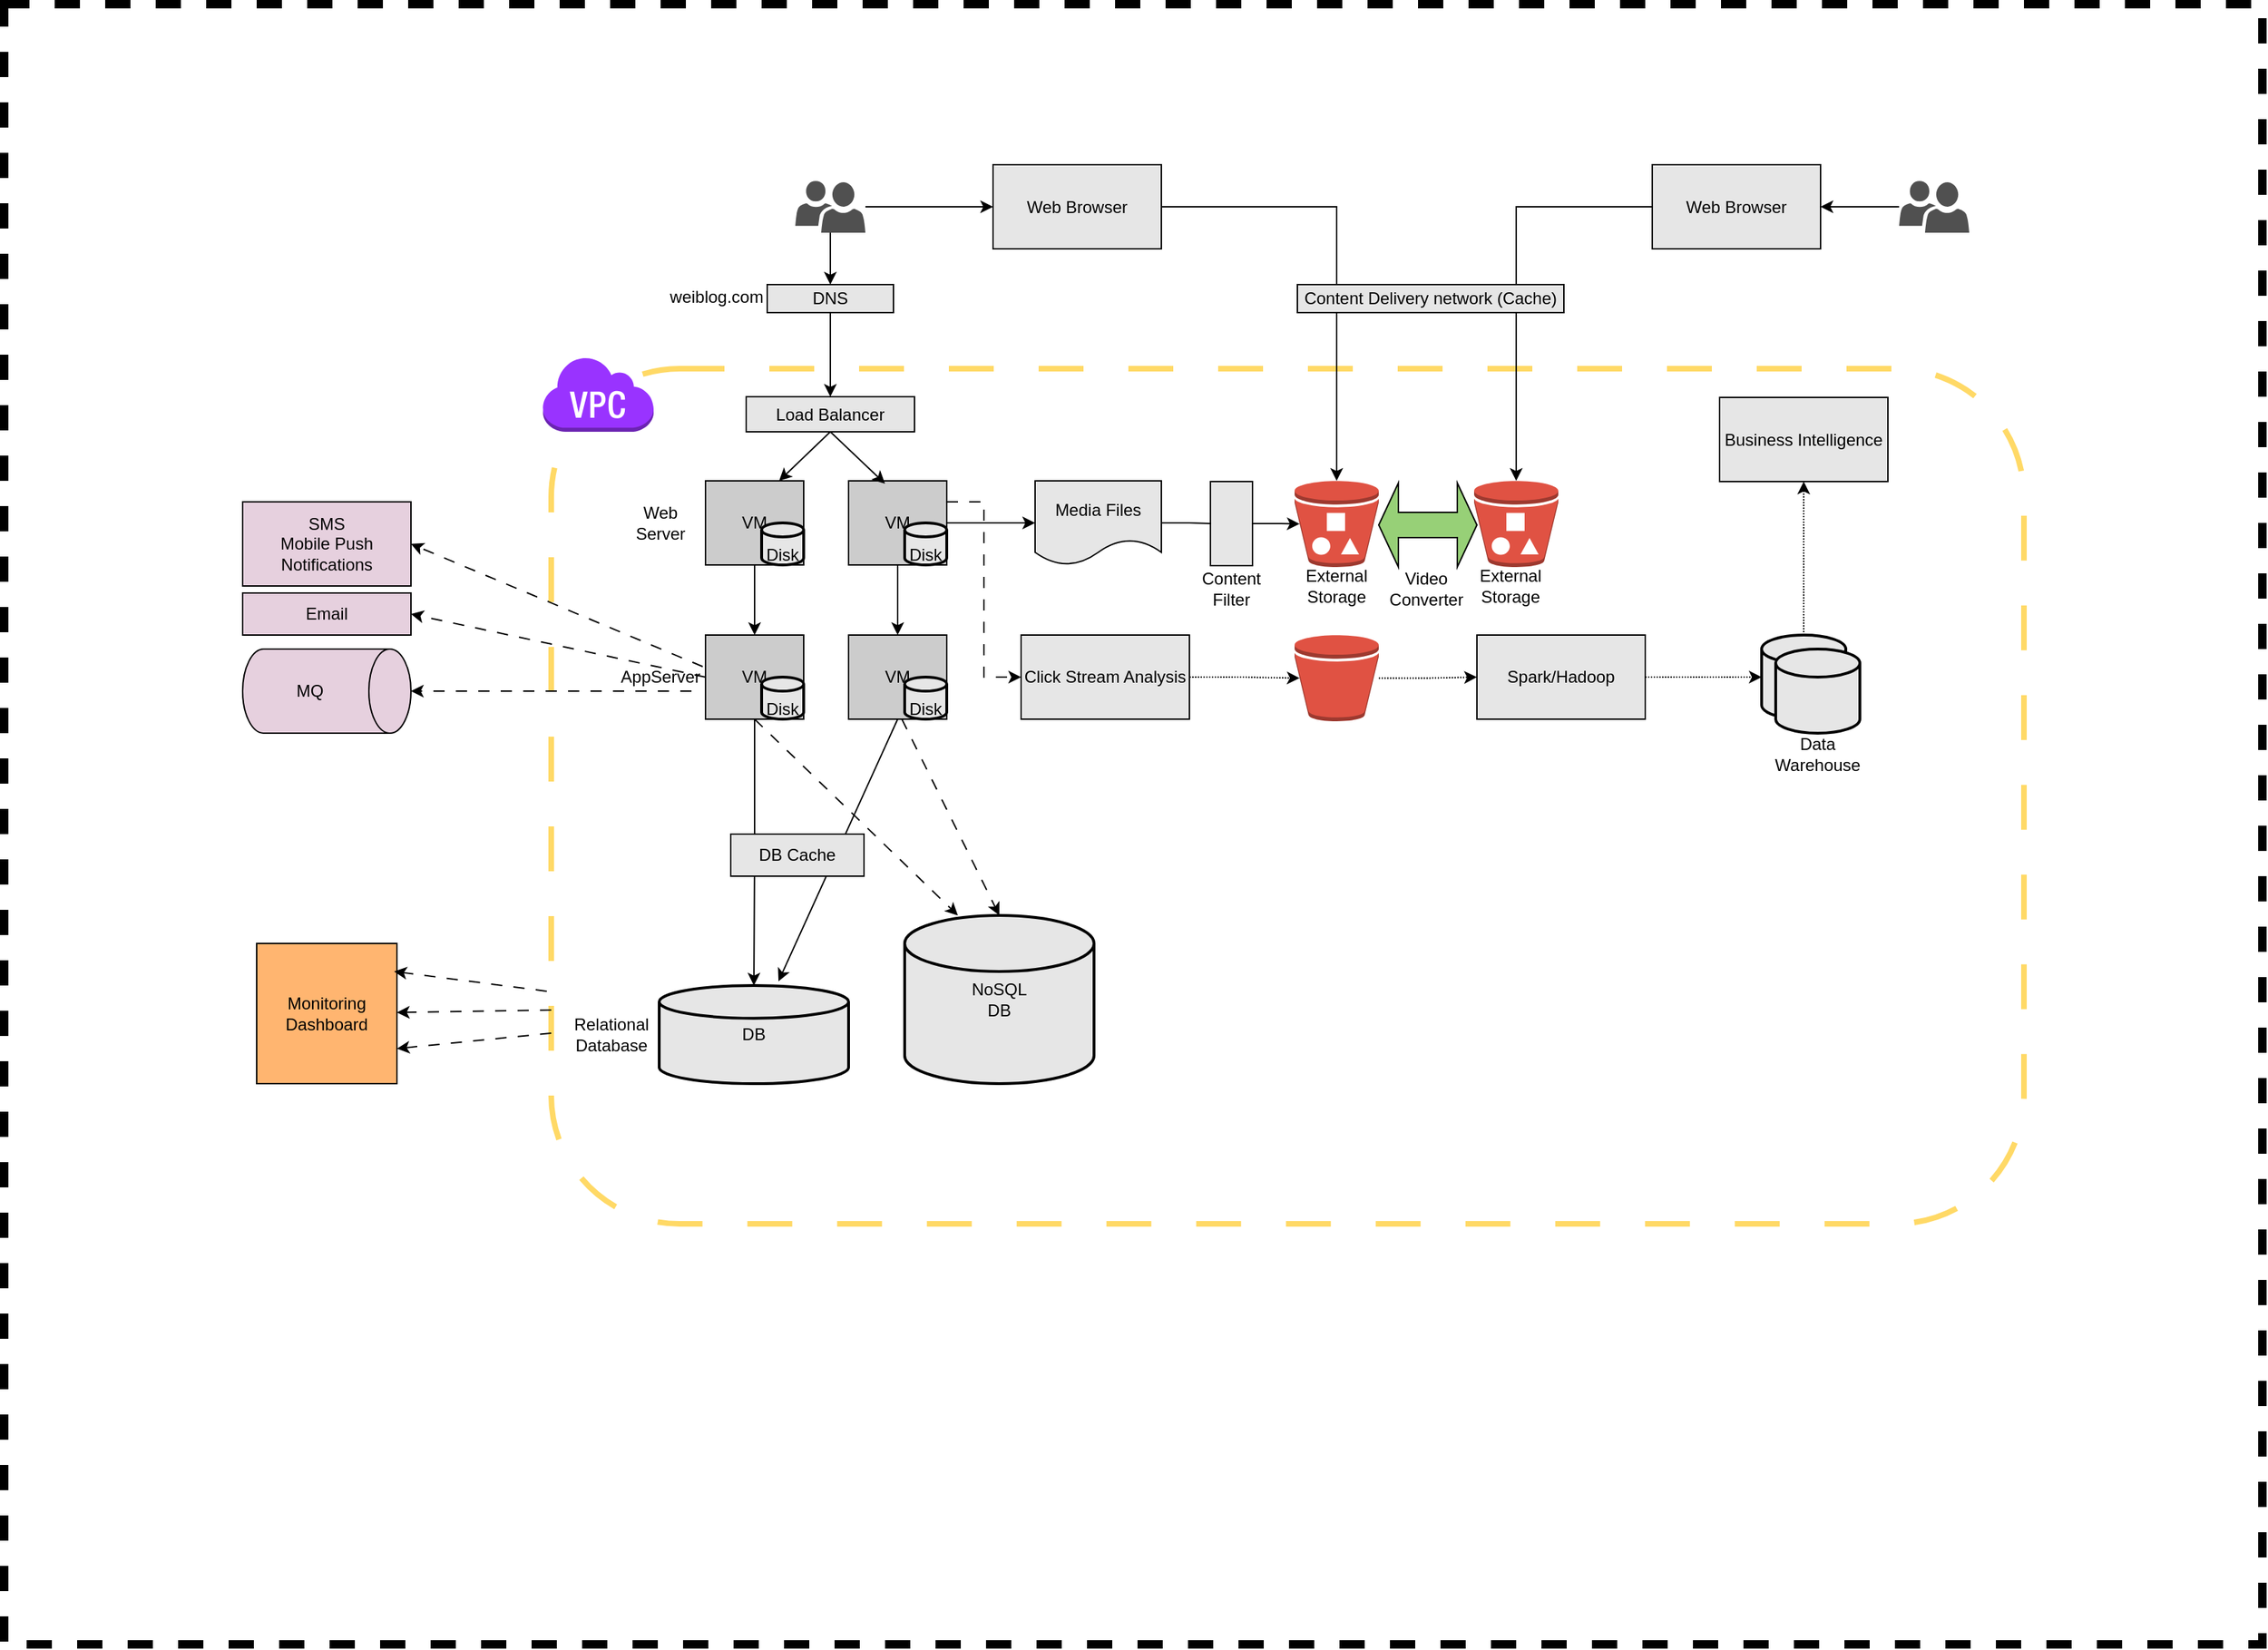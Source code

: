 <mxfile version="20.8.3" type="github">
  <diagram id="Pr5awPEJJXZDI8rIQ1T_" name="Page-1">
    <mxGraphModel dx="2284" dy="1896" grid="1" gridSize="10" guides="1" tooltips="1" connect="1" arrows="1" fold="1" page="1" pageScale="1" pageWidth="850" pageHeight="1100" math="0" shadow="0">
      <root>
        <mxCell id="0" />
        <mxCell id="1" parent="0" />
        <mxCell id="n67U7tYu0zLwfpIRGkh0-3" value="" style="rounded=0;whiteSpace=wrap;html=1;dashed=1;strokeWidth=6;" vertex="1" parent="1">
          <mxGeometry x="-230" y="-120" width="1610" height="1170" as="geometry" />
        </mxCell>
        <mxCell id="n67U7tYu0zLwfpIRGkh0-1" value="" style="rounded=1;whiteSpace=wrap;html=1;dashed=1;dashPattern=8 8;strokeColor=#FFD966;strokeWidth=4;" vertex="1" parent="1">
          <mxGeometry x="160" y="140" width="1050" height="610" as="geometry" />
        </mxCell>
        <mxCell id="n67U7tYu0zLwfpIRGkh0-15" style="edgeStyle=orthogonalEdgeStyle;rounded=0;orthogonalLoop=1;jettySize=auto;html=1;entryX=0.5;entryY=0;entryDx=0;entryDy=0;" edge="1" parent="1" source="n67U7tYu0zLwfpIRGkh0-5" target="n67U7tYu0zLwfpIRGkh0-12">
          <mxGeometry relative="1" as="geometry" />
        </mxCell>
        <mxCell id="n67U7tYu0zLwfpIRGkh0-5" value="VM" style="rounded=0;whiteSpace=wrap;html=1;fillColor=#CCCCCC;" vertex="1" parent="1">
          <mxGeometry x="270" y="220" width="70" height="60" as="geometry" />
        </mxCell>
        <mxCell id="n67U7tYu0zLwfpIRGkh0-6" value="Web Server" style="text;html=1;strokeColor=none;fillColor=none;align=center;verticalAlign=middle;whiteSpace=wrap;rounded=0;dashed=1;" vertex="1" parent="1">
          <mxGeometry x="208" y="235" width="60" height="30" as="geometry" />
        </mxCell>
        <mxCell id="n67U7tYu0zLwfpIRGkh0-9" value="&lt;br&gt;Disk" style="strokeWidth=2;html=1;shape=mxgraph.flowchart.database;whiteSpace=wrap;fillColor=#E6E6E6;" vertex="1" parent="1">
          <mxGeometry x="310" y="250" width="30" height="30" as="geometry" />
        </mxCell>
        <mxCell id="n67U7tYu0zLwfpIRGkh0-31" style="edgeStyle=orthogonalEdgeStyle;rounded=0;orthogonalLoop=1;jettySize=auto;html=1;entryX=0.5;entryY=0;entryDx=0;entryDy=0;" edge="1" parent="1" source="n67U7tYu0zLwfpIRGkh0-10" target="n67U7tYu0zLwfpIRGkh0-30">
          <mxGeometry relative="1" as="geometry" />
        </mxCell>
        <mxCell id="n67U7tYu0zLwfpIRGkh0-61" style="edgeStyle=orthogonalEdgeStyle;rounded=0;orthogonalLoop=1;jettySize=auto;html=1;" edge="1" parent="1" source="n67U7tYu0zLwfpIRGkh0-10" target="n67U7tYu0zLwfpIRGkh0-60">
          <mxGeometry relative="1" as="geometry" />
        </mxCell>
        <mxCell id="n67U7tYu0zLwfpIRGkh0-10" value="" style="sketch=0;pointerEvents=1;shadow=0;dashed=0;html=1;strokeColor=none;labelPosition=center;verticalLabelPosition=bottom;verticalAlign=top;align=center;fillColor=#505050;shape=mxgraph.mscae.intune.user_group" vertex="1" parent="1">
          <mxGeometry x="334" y="6" width="50" height="37" as="geometry" />
        </mxCell>
        <mxCell id="n67U7tYu0zLwfpIRGkh0-18" style="edgeStyle=orthogonalEdgeStyle;rounded=0;orthogonalLoop=1;jettySize=auto;html=1;" edge="1" parent="1" source="n67U7tYu0zLwfpIRGkh0-12" target="n67U7tYu0zLwfpIRGkh0-16">
          <mxGeometry relative="1" as="geometry" />
        </mxCell>
        <mxCell id="n67U7tYu0zLwfpIRGkh0-12" value="VM" style="rounded=0;whiteSpace=wrap;html=1;fillColor=#CCCCCC;" vertex="1" parent="1">
          <mxGeometry x="270" y="330" width="70" height="60" as="geometry" />
        </mxCell>
        <mxCell id="n67U7tYu0zLwfpIRGkh0-13" value="&lt;br&gt;Disk" style="strokeWidth=2;html=1;shape=mxgraph.flowchart.database;whiteSpace=wrap;fillColor=#E6E6E6;" vertex="1" parent="1">
          <mxGeometry x="310" y="360" width="30" height="30" as="geometry" />
        </mxCell>
        <mxCell id="n67U7tYu0zLwfpIRGkh0-14" value="AppServer" style="text;html=1;strokeColor=none;fillColor=none;align=center;verticalAlign=middle;whiteSpace=wrap;rounded=0;dashed=1;" vertex="1" parent="1">
          <mxGeometry x="208" y="345" width="60" height="30" as="geometry" />
        </mxCell>
        <mxCell id="n67U7tYu0zLwfpIRGkh0-16" value="DB" style="strokeWidth=2;html=1;shape=mxgraph.flowchart.database;whiteSpace=wrap;fillColor=#E6E6E6;" vertex="1" parent="1">
          <mxGeometry x="237" y="580" width="135" height="70" as="geometry" />
        </mxCell>
        <mxCell id="n67U7tYu0zLwfpIRGkh0-17" value="Relational Database" style="text;html=1;strokeColor=none;fillColor=none;align=center;verticalAlign=middle;whiteSpace=wrap;rounded=0;dashed=1;" vertex="1" parent="1">
          <mxGeometry x="173" y="600" width="60" height="30" as="geometry" />
        </mxCell>
        <mxCell id="n67U7tYu0zLwfpIRGkh0-19" value="VM" style="rounded=0;whiteSpace=wrap;html=1;fillColor=#CCCCCC;" vertex="1" parent="1">
          <mxGeometry x="372" y="330" width="70" height="60" as="geometry" />
        </mxCell>
        <mxCell id="n67U7tYu0zLwfpIRGkh0-20" value="&lt;br&gt;Disk" style="strokeWidth=2;html=1;shape=mxgraph.flowchart.database;whiteSpace=wrap;fillColor=#E6E6E6;" vertex="1" parent="1">
          <mxGeometry x="412" y="360" width="30" height="30" as="geometry" />
        </mxCell>
        <mxCell id="n67U7tYu0zLwfpIRGkh0-24" style="edgeStyle=orthogonalEdgeStyle;rounded=0;orthogonalLoop=1;jettySize=auto;html=1;entryX=0.5;entryY=0;entryDx=0;entryDy=0;" edge="1" parent="1" source="n67U7tYu0zLwfpIRGkh0-21" target="n67U7tYu0zLwfpIRGkh0-19">
          <mxGeometry relative="1" as="geometry" />
        </mxCell>
        <mxCell id="n67U7tYu0zLwfpIRGkh0-42" style="edgeStyle=orthogonalEdgeStyle;rounded=0;orthogonalLoop=1;jettySize=auto;html=1;entryX=0;entryY=0.5;entryDx=0;entryDy=0;" edge="1" parent="1" source="n67U7tYu0zLwfpIRGkh0-21" target="n67U7tYu0zLwfpIRGkh0-39">
          <mxGeometry relative="1" as="geometry" />
        </mxCell>
        <mxCell id="n67U7tYu0zLwfpIRGkh0-49" style="edgeStyle=orthogonalEdgeStyle;rounded=0;orthogonalLoop=1;jettySize=auto;html=1;entryX=0;entryY=0.5;entryDx=0;entryDy=0;exitX=1;exitY=0.25;exitDx=0;exitDy=0;dashed=1;dashPattern=8 8;" edge="1" parent="1" source="n67U7tYu0zLwfpIRGkh0-21" target="n67U7tYu0zLwfpIRGkh0-48">
          <mxGeometry relative="1" as="geometry" />
        </mxCell>
        <mxCell id="n67U7tYu0zLwfpIRGkh0-21" value="VM" style="rounded=0;whiteSpace=wrap;html=1;fillColor=#CCCCCC;" vertex="1" parent="1">
          <mxGeometry x="372" y="220" width="70" height="60" as="geometry" />
        </mxCell>
        <mxCell id="n67U7tYu0zLwfpIRGkh0-22" value="&lt;br&gt;Disk" style="strokeWidth=2;html=1;shape=mxgraph.flowchart.database;whiteSpace=wrap;fillColor=#E6E6E6;" vertex="1" parent="1">
          <mxGeometry x="412" y="250" width="30" height="30" as="geometry" />
        </mxCell>
        <mxCell id="n67U7tYu0zLwfpIRGkh0-23" value="Load Balancer" style="rounded=0;whiteSpace=wrap;html=1;fillColor=#E6E6E6;" vertex="1" parent="1">
          <mxGeometry x="299" y="160" width="120" height="25" as="geometry" />
        </mxCell>
        <mxCell id="n67U7tYu0zLwfpIRGkh0-26" value="" style="endArrow=classic;html=1;rounded=0;entryX=0.63;entryY=-0.043;entryDx=0;entryDy=0;entryPerimeter=0;exitX=0.5;exitY=1;exitDx=0;exitDy=0;" edge="1" parent="1" source="n67U7tYu0zLwfpIRGkh0-19" target="n67U7tYu0zLwfpIRGkh0-16">
          <mxGeometry width="50" height="50" relative="1" as="geometry">
            <mxPoint x="530" y="420" as="sourcePoint" />
            <mxPoint x="580" y="370" as="targetPoint" />
          </mxGeometry>
        </mxCell>
        <mxCell id="n67U7tYu0zLwfpIRGkh0-27" value="" style="endArrow=classic;html=1;rounded=0;exitX=0.5;exitY=1;exitDx=0;exitDy=0;entryX=0.75;entryY=0;entryDx=0;entryDy=0;" edge="1" parent="1" source="n67U7tYu0zLwfpIRGkh0-23" target="n67U7tYu0zLwfpIRGkh0-5">
          <mxGeometry width="50" height="50" relative="1" as="geometry">
            <mxPoint x="530" y="420" as="sourcePoint" />
            <mxPoint x="580" y="370" as="targetPoint" />
          </mxGeometry>
        </mxCell>
        <mxCell id="n67U7tYu0zLwfpIRGkh0-28" value="" style="endArrow=classic;html=1;rounded=0;exitX=0.5;exitY=1;exitDx=0;exitDy=0;entryX=0.371;entryY=0.033;entryDx=0;entryDy=0;entryPerimeter=0;" edge="1" parent="1" source="n67U7tYu0zLwfpIRGkh0-23" target="n67U7tYu0zLwfpIRGkh0-21">
          <mxGeometry width="50" height="50" relative="1" as="geometry">
            <mxPoint x="365" y="195" as="sourcePoint" />
            <mxPoint x="332.5" y="230" as="targetPoint" />
          </mxGeometry>
        </mxCell>
        <mxCell id="n67U7tYu0zLwfpIRGkh0-32" style="edgeStyle=orthogonalEdgeStyle;rounded=0;orthogonalLoop=1;jettySize=auto;html=1;entryX=0.5;entryY=0;entryDx=0;entryDy=0;" edge="1" parent="1" source="n67U7tYu0zLwfpIRGkh0-30" target="n67U7tYu0zLwfpIRGkh0-23">
          <mxGeometry relative="1" as="geometry" />
        </mxCell>
        <mxCell id="n67U7tYu0zLwfpIRGkh0-30" value="DNS" style="rounded=0;whiteSpace=wrap;html=1;fillColor=#E6E6E6;" vertex="1" parent="1">
          <mxGeometry x="314" y="80" width="90" height="20" as="geometry" />
        </mxCell>
        <mxCell id="n67U7tYu0zLwfpIRGkh0-33" value="weiblog.com" style="text;html=1;strokeColor=none;fillColor=none;align=center;verticalAlign=middle;whiteSpace=wrap;rounded=0;" vertex="1" parent="1">
          <mxGeometry x="248" y="74" width="60" height="30" as="geometry" />
        </mxCell>
        <mxCell id="n67U7tYu0zLwfpIRGkh0-34" value="NoSQL&lt;br&gt;DB" style="strokeWidth=2;html=1;shape=mxgraph.flowchart.database;whiteSpace=wrap;fillColor=#E6E6E6;" vertex="1" parent="1">
          <mxGeometry x="412" y="530" width="135" height="120" as="geometry" />
        </mxCell>
        <mxCell id="n67U7tYu0zLwfpIRGkh0-36" value="" style="endArrow=classic;html=1;rounded=0;exitX=0.5;exitY=1;exitDx=0;exitDy=0;entryX=0.281;entryY=0;entryDx=0;entryDy=0;entryPerimeter=0;dashed=1;dashPattern=8 8;" edge="1" parent="1" source="n67U7tYu0zLwfpIRGkh0-12" target="n67U7tYu0zLwfpIRGkh0-34">
          <mxGeometry width="50" height="50" relative="1" as="geometry">
            <mxPoint x="530" y="410" as="sourcePoint" />
            <mxPoint x="580" y="360" as="targetPoint" />
          </mxGeometry>
        </mxCell>
        <mxCell id="n67U7tYu0zLwfpIRGkh0-37" value="" style="endArrow=classic;html=1;rounded=0;entryX=0.5;entryY=0;entryDx=0;entryDy=0;entryPerimeter=0;dashed=1;dashPattern=8 8;" edge="1" parent="1" target="n67U7tYu0zLwfpIRGkh0-34">
          <mxGeometry width="50" height="50" relative="1" as="geometry">
            <mxPoint x="410" y="390" as="sourcePoint" />
            <mxPoint x="459.935" y="540" as="targetPoint" />
          </mxGeometry>
        </mxCell>
        <mxCell id="n67U7tYu0zLwfpIRGkh0-38" value="DB Cache" style="rounded=0;whiteSpace=wrap;html=1;fillColor=#E6E6E6;" vertex="1" parent="1">
          <mxGeometry x="288" y="472" width="95" height="30" as="geometry" />
        </mxCell>
        <mxCell id="n67U7tYu0zLwfpIRGkh0-43" style="edgeStyle=orthogonalEdgeStyle;rounded=0;orthogonalLoop=1;jettySize=auto;html=1;entryX=0.06;entryY=0.5;entryDx=0;entryDy=0;entryPerimeter=0;startArrow=none;" edge="1" parent="1" source="n67U7tYu0zLwfpIRGkh0-45" target="n67U7tYu0zLwfpIRGkh0-41">
          <mxGeometry relative="1" as="geometry" />
        </mxCell>
        <mxCell id="n67U7tYu0zLwfpIRGkh0-39" value="Media Files" style="shape=document;whiteSpace=wrap;html=1;boundedLbl=1;fillColor=#E6E6E6;" vertex="1" parent="1">
          <mxGeometry x="505" y="220" width="90" height="60" as="geometry" />
        </mxCell>
        <mxCell id="n67U7tYu0zLwfpIRGkh0-41" value="" style="outlineConnect=0;dashed=0;verticalLabelPosition=bottom;verticalAlign=top;align=center;html=1;shape=mxgraph.aws3.bucket_with_objects;fillColor=#E05243;gradientColor=none;" vertex="1" parent="1">
          <mxGeometry x="690" y="220" width="60" height="61.5" as="geometry" />
        </mxCell>
        <mxCell id="n67U7tYu0zLwfpIRGkh0-44" value="External Storage" style="text;html=1;strokeColor=none;fillColor=none;align=center;verticalAlign=middle;whiteSpace=wrap;rounded=0;dashed=1;" vertex="1" parent="1">
          <mxGeometry x="690" y="280" width="60" height="30" as="geometry" />
        </mxCell>
        <mxCell id="n67U7tYu0zLwfpIRGkh0-46" value="" style="edgeStyle=orthogonalEdgeStyle;rounded=0;orthogonalLoop=1;jettySize=auto;html=1;entryX=0.06;entryY=0.5;entryDx=0;entryDy=0;entryPerimeter=0;endArrow=none;" edge="1" parent="1" source="n67U7tYu0zLwfpIRGkh0-39" target="n67U7tYu0zLwfpIRGkh0-45">
          <mxGeometry relative="1" as="geometry">
            <mxPoint x="595" y="250" as="sourcePoint" />
            <mxPoint x="693.6" y="250.75" as="targetPoint" />
          </mxGeometry>
        </mxCell>
        <mxCell id="n67U7tYu0zLwfpIRGkh0-45" value="" style="rounded=0;whiteSpace=wrap;html=1;fillColor=#E6E6E6;" vertex="1" parent="1">
          <mxGeometry x="630" y="220.5" width="30" height="60" as="geometry" />
        </mxCell>
        <mxCell id="n67U7tYu0zLwfpIRGkh0-47" value="Content Filter" style="text;html=1;strokeColor=none;fillColor=none;align=center;verticalAlign=middle;whiteSpace=wrap;rounded=0;dashed=1;" vertex="1" parent="1">
          <mxGeometry x="615" y="281.5" width="60" height="30" as="geometry" />
        </mxCell>
        <mxCell id="n67U7tYu0zLwfpIRGkh0-51" style="edgeStyle=orthogonalEdgeStyle;rounded=0;orthogonalLoop=1;jettySize=auto;html=1;entryX=0.06;entryY=0.5;entryDx=0;entryDy=0;entryPerimeter=0;dashed=1;dashPattern=1 1;" edge="1" parent="1" source="n67U7tYu0zLwfpIRGkh0-48" target="n67U7tYu0zLwfpIRGkh0-50">
          <mxGeometry relative="1" as="geometry" />
        </mxCell>
        <mxCell id="n67U7tYu0zLwfpIRGkh0-48" value="Click Stream Analysis" style="rounded=0;whiteSpace=wrap;html=1;fillColor=#E6E6E6;" vertex="1" parent="1">
          <mxGeometry x="495" y="330" width="120" height="60" as="geometry" />
        </mxCell>
        <mxCell id="n67U7tYu0zLwfpIRGkh0-55" style="edgeStyle=orthogonalEdgeStyle;rounded=0;orthogonalLoop=1;jettySize=auto;html=1;entryX=0;entryY=0.5;entryDx=0;entryDy=0;dashed=1;dashPattern=1 1;" edge="1" parent="1" source="n67U7tYu0zLwfpIRGkh0-50" target="n67U7tYu0zLwfpIRGkh0-52">
          <mxGeometry relative="1" as="geometry" />
        </mxCell>
        <mxCell id="n67U7tYu0zLwfpIRGkh0-50" value="" style="outlineConnect=0;dashed=0;verticalLabelPosition=bottom;verticalAlign=top;align=center;html=1;shape=mxgraph.aws3.bucket;fillColor=#E05243;gradientColor=none;" vertex="1" parent="1">
          <mxGeometry x="690" y="330" width="60" height="61.5" as="geometry" />
        </mxCell>
        <mxCell id="n67U7tYu0zLwfpIRGkh0-56" style="edgeStyle=orthogonalEdgeStyle;rounded=0;orthogonalLoop=1;jettySize=auto;html=1;entryX=0;entryY=0.5;entryDx=0;entryDy=0;entryPerimeter=0;dashed=1;dashPattern=1 1;" edge="1" parent="1" source="n67U7tYu0zLwfpIRGkh0-52" target="n67U7tYu0zLwfpIRGkh0-53">
          <mxGeometry relative="1" as="geometry" />
        </mxCell>
        <mxCell id="n67U7tYu0zLwfpIRGkh0-52" value="Spark/Hadoop" style="rounded=0;whiteSpace=wrap;html=1;fillColor=#E6E6E6;" vertex="1" parent="1">
          <mxGeometry x="820" y="330" width="120" height="60" as="geometry" />
        </mxCell>
        <mxCell id="n67U7tYu0zLwfpIRGkh0-59" style="edgeStyle=orthogonalEdgeStyle;rounded=0;orthogonalLoop=1;jettySize=auto;html=1;entryX=0.5;entryY=1;entryDx=0;entryDy=0;dashed=1;dashPattern=1 1;" edge="1" parent="1" source="n67U7tYu0zLwfpIRGkh0-53" target="n67U7tYu0zLwfpIRGkh0-58">
          <mxGeometry relative="1" as="geometry" />
        </mxCell>
        <mxCell id="n67U7tYu0zLwfpIRGkh0-53" value="" style="strokeWidth=2;html=1;shape=mxgraph.flowchart.database;whiteSpace=wrap;fillColor=#E6E6E6;" vertex="1" parent="1">
          <mxGeometry x="1023" y="330" width="60" height="60" as="geometry" />
        </mxCell>
        <mxCell id="n67U7tYu0zLwfpIRGkh0-54" value="" style="strokeWidth=2;html=1;shape=mxgraph.flowchart.database;whiteSpace=wrap;fillColor=#E6E6E6;" vertex="1" parent="1">
          <mxGeometry x="1033" y="340" width="60" height="60" as="geometry" />
        </mxCell>
        <mxCell id="n67U7tYu0zLwfpIRGkh0-57" value="Data Warehouse" style="text;html=1;strokeColor=none;fillColor=none;align=center;verticalAlign=middle;whiteSpace=wrap;rounded=0;dashed=1;" vertex="1" parent="1">
          <mxGeometry x="1033" y="400" width="60" height="30" as="geometry" />
        </mxCell>
        <mxCell id="n67U7tYu0zLwfpIRGkh0-58" value="Business Intelligence" style="rounded=0;whiteSpace=wrap;html=1;fillColor=#E6E6E6;" vertex="1" parent="1">
          <mxGeometry x="993" y="160.5" width="120" height="60" as="geometry" />
        </mxCell>
        <mxCell id="n67U7tYu0zLwfpIRGkh0-62" style="edgeStyle=orthogonalEdgeStyle;rounded=0;orthogonalLoop=1;jettySize=auto;html=1;entryX=0.5;entryY=0;entryDx=0;entryDy=0;entryPerimeter=0;" edge="1" parent="1" source="n67U7tYu0zLwfpIRGkh0-60" target="n67U7tYu0zLwfpIRGkh0-41">
          <mxGeometry relative="1" as="geometry" />
        </mxCell>
        <mxCell id="n67U7tYu0zLwfpIRGkh0-60" value="Web Browser" style="rounded=0;whiteSpace=wrap;html=1;fillColor=#E6E6E6;" vertex="1" parent="1">
          <mxGeometry x="475" y="-5.5" width="120" height="60" as="geometry" />
        </mxCell>
        <mxCell id="n67U7tYu0zLwfpIRGkh0-63" value="" style="outlineConnect=0;dashed=0;verticalLabelPosition=bottom;verticalAlign=top;align=center;html=1;shape=mxgraph.aws3.bucket_with_objects;fillColor=#E05243;gradientColor=none;" vertex="1" parent="1">
          <mxGeometry x="818" y="220" width="60" height="61.5" as="geometry" />
        </mxCell>
        <mxCell id="n67U7tYu0zLwfpIRGkh0-64" value="External Storage" style="text;html=1;strokeColor=none;fillColor=none;align=center;verticalAlign=middle;whiteSpace=wrap;rounded=0;dashed=1;" vertex="1" parent="1">
          <mxGeometry x="814" y="280" width="60" height="30" as="geometry" />
        </mxCell>
        <mxCell id="n67U7tYu0zLwfpIRGkh0-68" style="edgeStyle=orthogonalEdgeStyle;rounded=0;orthogonalLoop=1;jettySize=auto;html=1;entryX=1;entryY=0.5;entryDx=0;entryDy=0;" edge="1" parent="1" source="n67U7tYu0zLwfpIRGkh0-65" target="n67U7tYu0zLwfpIRGkh0-66">
          <mxGeometry relative="1" as="geometry" />
        </mxCell>
        <mxCell id="n67U7tYu0zLwfpIRGkh0-65" value="" style="sketch=0;pointerEvents=1;shadow=0;dashed=0;html=1;strokeColor=none;labelPosition=center;verticalLabelPosition=bottom;verticalAlign=top;align=center;fillColor=#505050;shape=mxgraph.mscae.intune.user_group" vertex="1" parent="1">
          <mxGeometry x="1121" y="6" width="50" height="37" as="geometry" />
        </mxCell>
        <mxCell id="n67U7tYu0zLwfpIRGkh0-67" style="edgeStyle=orthogonalEdgeStyle;rounded=0;orthogonalLoop=1;jettySize=auto;html=1;" edge="1" parent="1" source="n67U7tYu0zLwfpIRGkh0-66" target="n67U7tYu0zLwfpIRGkh0-63">
          <mxGeometry relative="1" as="geometry" />
        </mxCell>
        <mxCell id="n67U7tYu0zLwfpIRGkh0-66" value="Web Browser" style="rounded=0;whiteSpace=wrap;html=1;fillColor=#E6E6E6;" vertex="1" parent="1">
          <mxGeometry x="945" y="-5.5" width="120" height="60" as="geometry" />
        </mxCell>
        <mxCell id="n67U7tYu0zLwfpIRGkh0-70" value="" style="shape=doubleArrow;whiteSpace=wrap;html=1;fillColor=#97D077;" vertex="1" parent="1">
          <mxGeometry x="750" y="221.5" width="70" height="60" as="geometry" />
        </mxCell>
        <mxCell id="n67U7tYu0zLwfpIRGkh0-71" value="Video Converter" style="text;html=1;strokeColor=none;fillColor=none;align=center;verticalAlign=middle;whiteSpace=wrap;rounded=0;dashed=1;" vertex="1" parent="1">
          <mxGeometry x="754" y="281.5" width="60" height="30" as="geometry" />
        </mxCell>
        <mxCell id="n67U7tYu0zLwfpIRGkh0-72" value="Content Delivery network (Cache)" style="rounded=0;whiteSpace=wrap;html=1;fillColor=#E6E6E6;" vertex="1" parent="1">
          <mxGeometry x="692" y="80" width="190" height="20" as="geometry" />
        </mxCell>
        <mxCell id="n67U7tYu0zLwfpIRGkh0-73" value="SMS&lt;br&gt;Mobile Push Notifications" style="rounded=0;whiteSpace=wrap;html=1;fillColor=#E6D0DE;" vertex="1" parent="1">
          <mxGeometry x="-60" y="235" width="120" height="60" as="geometry" />
        </mxCell>
        <mxCell id="n67U7tYu0zLwfpIRGkh0-74" value="" style="endArrow=classic;html=1;rounded=0;exitX=1;exitY=0.25;exitDx=0;exitDy=0;entryX=1;entryY=0.5;entryDx=0;entryDy=0;dashed=1;dashPattern=8 8;" edge="1" parent="1" source="n67U7tYu0zLwfpIRGkh0-14" target="n67U7tYu0zLwfpIRGkh0-73">
          <mxGeometry width="50" height="50" relative="1" as="geometry">
            <mxPoint x="315" y="400" as="sourcePoint" />
            <mxPoint x="459.935" y="540" as="targetPoint" />
          </mxGeometry>
        </mxCell>
        <mxCell id="n67U7tYu0zLwfpIRGkh0-75" value="Email" style="rounded=0;whiteSpace=wrap;html=1;fillColor=#E6D0DE;" vertex="1" parent="1">
          <mxGeometry x="-60" y="300" width="120" height="30" as="geometry" />
        </mxCell>
        <mxCell id="n67U7tYu0zLwfpIRGkh0-76" value="MQ" style="shape=cylinder3;whiteSpace=wrap;html=1;boundedLbl=1;backgroundOutline=1;size=15;fillColor=#E6D0DE;direction=south;" vertex="1" parent="1">
          <mxGeometry x="-60" y="340" width="120" height="60" as="geometry" />
        </mxCell>
        <mxCell id="n67U7tYu0zLwfpIRGkh0-77" value="" style="endArrow=classic;html=1;rounded=0;entryX=1;entryY=0.5;entryDx=0;entryDy=0;dashed=1;dashPattern=8 8;" edge="1" parent="1" target="n67U7tYu0zLwfpIRGkh0-75">
          <mxGeometry width="50" height="50" relative="1" as="geometry">
            <mxPoint x="270" y="360" as="sourcePoint" />
            <mxPoint x="70" y="275" as="targetPoint" />
          </mxGeometry>
        </mxCell>
        <mxCell id="n67U7tYu0zLwfpIRGkh0-78" value="" style="endArrow=classic;html=1;rounded=0;dashed=1;dashPattern=8 8;" edge="1" parent="1" target="n67U7tYu0zLwfpIRGkh0-76">
          <mxGeometry width="50" height="50" relative="1" as="geometry">
            <mxPoint x="260" y="370" as="sourcePoint" />
            <mxPoint x="70" y="325" as="targetPoint" />
          </mxGeometry>
        </mxCell>
        <mxCell id="n67U7tYu0zLwfpIRGkh0-79" value="Monitoring Dashboard" style="whiteSpace=wrap;html=1;aspect=fixed;fillColor=#FFB570;" vertex="1" parent="1">
          <mxGeometry x="-50" y="550" width="100" height="100" as="geometry" />
        </mxCell>
        <mxCell id="n67U7tYu0zLwfpIRGkh0-80" value="" style="endArrow=classic;html=1;rounded=0;dashed=1;dashPattern=8 8;exitX=-0.003;exitY=0.728;exitDx=0;exitDy=0;exitPerimeter=0;" edge="1" parent="1" source="n67U7tYu0zLwfpIRGkh0-1">
          <mxGeometry width="50" height="50" relative="1" as="geometry">
            <mxPoint x="248" y="570" as="sourcePoint" />
            <mxPoint x="48" y="570" as="targetPoint" />
          </mxGeometry>
        </mxCell>
        <mxCell id="n67U7tYu0zLwfpIRGkh0-81" value="" style="endArrow=classic;html=1;rounded=0;dashed=1;dashPattern=8 8;exitX=0;exitY=0.75;exitDx=0;exitDy=0;" edge="1" parent="1" source="n67U7tYu0zLwfpIRGkh0-1" target="n67U7tYu0zLwfpIRGkh0-79">
          <mxGeometry width="50" height="50" relative="1" as="geometry">
            <mxPoint x="150" y="594" as="sourcePoint" />
            <mxPoint x="58" y="580" as="targetPoint" />
          </mxGeometry>
        </mxCell>
        <mxCell id="n67U7tYu0zLwfpIRGkh0-82" value="" style="endArrow=classic;html=1;rounded=0;dashed=1;dashPattern=8 8;exitX=0;exitY=0.777;exitDx=0;exitDy=0;exitPerimeter=0;entryX=1;entryY=0.75;entryDx=0;entryDy=0;" edge="1" parent="1" source="n67U7tYu0zLwfpIRGkh0-1" target="n67U7tYu0zLwfpIRGkh0-79">
          <mxGeometry width="50" height="50" relative="1" as="geometry">
            <mxPoint x="176.85" y="604.08" as="sourcePoint" />
            <mxPoint x="68" y="590" as="targetPoint" />
          </mxGeometry>
        </mxCell>
        <mxCell id="n67U7tYu0zLwfpIRGkh0-84" value="" style="outlineConnect=0;dashed=0;verticalLabelPosition=bottom;verticalAlign=top;align=center;html=1;shape=mxgraph.aws3.virtual_private_cloud;fillColor=#9933FF;gradientColor=none;fontSize=18;" vertex="1" parent="1">
          <mxGeometry x="153.5" y="131" width="79.5" height="54" as="geometry" />
        </mxCell>
      </root>
    </mxGraphModel>
  </diagram>
</mxfile>
